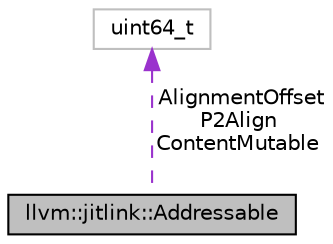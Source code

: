 digraph "llvm::jitlink::Addressable"
{
 // LATEX_PDF_SIZE
  bgcolor="transparent";
  edge [fontname="Helvetica",fontsize="10",labelfontname="Helvetica",labelfontsize="10"];
  node [fontname="Helvetica",fontsize="10",shape=record];
  Node1 [label="llvm::jitlink::Addressable",height=0.2,width=0.4,color="black", fillcolor="grey75", style="filled", fontcolor="black",tooltip="Base class for Addressable entities (externals, absolutes, blocks)."];
  Node2 -> Node1 [dir="back",color="darkorchid3",fontsize="10",style="dashed",label=" AlignmentOffset\nP2Align\nContentMutable" ,fontname="Helvetica"];
  Node2 [label="uint64_t",height=0.2,width=0.4,color="grey75",tooltip=" "];
}
